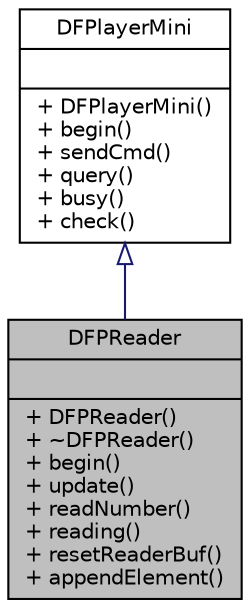 digraph "DFPReader"
{
  edge [fontname="Helvetica",fontsize="10",labelfontname="Helvetica",labelfontsize="10"];
  node [fontname="Helvetica",fontsize="10",shape=record];
  Node0 [label="{DFPReader\n||+ DFPReader()\l+ ~DFPReader()\l+ begin()\l+ update()\l+ readNumber()\l+ reading()\l+ resetReaderBuf()\l+ appendElement()\l}",height=0.2,width=0.4,color="black", fillcolor="grey75", style="filled", fontcolor="black"];
  Node1 -> Node0 [dir="back",color="midnightblue",fontsize="10",style="solid",arrowtail="onormal",fontname="Helvetica"];
  Node1 [label="{DFPlayerMini\n||+ DFPlayerMini()\l+ begin()\l+ sendCmd()\l+ query()\l+ busy()\l+ check()\l}",height=0.2,width=0.4,color="black", fillcolor="white", style="filled",URL="$classDFPlayerMini.html",tooltip="Easy-to-use controller class for DFPlayer Mini devices. "];
}
